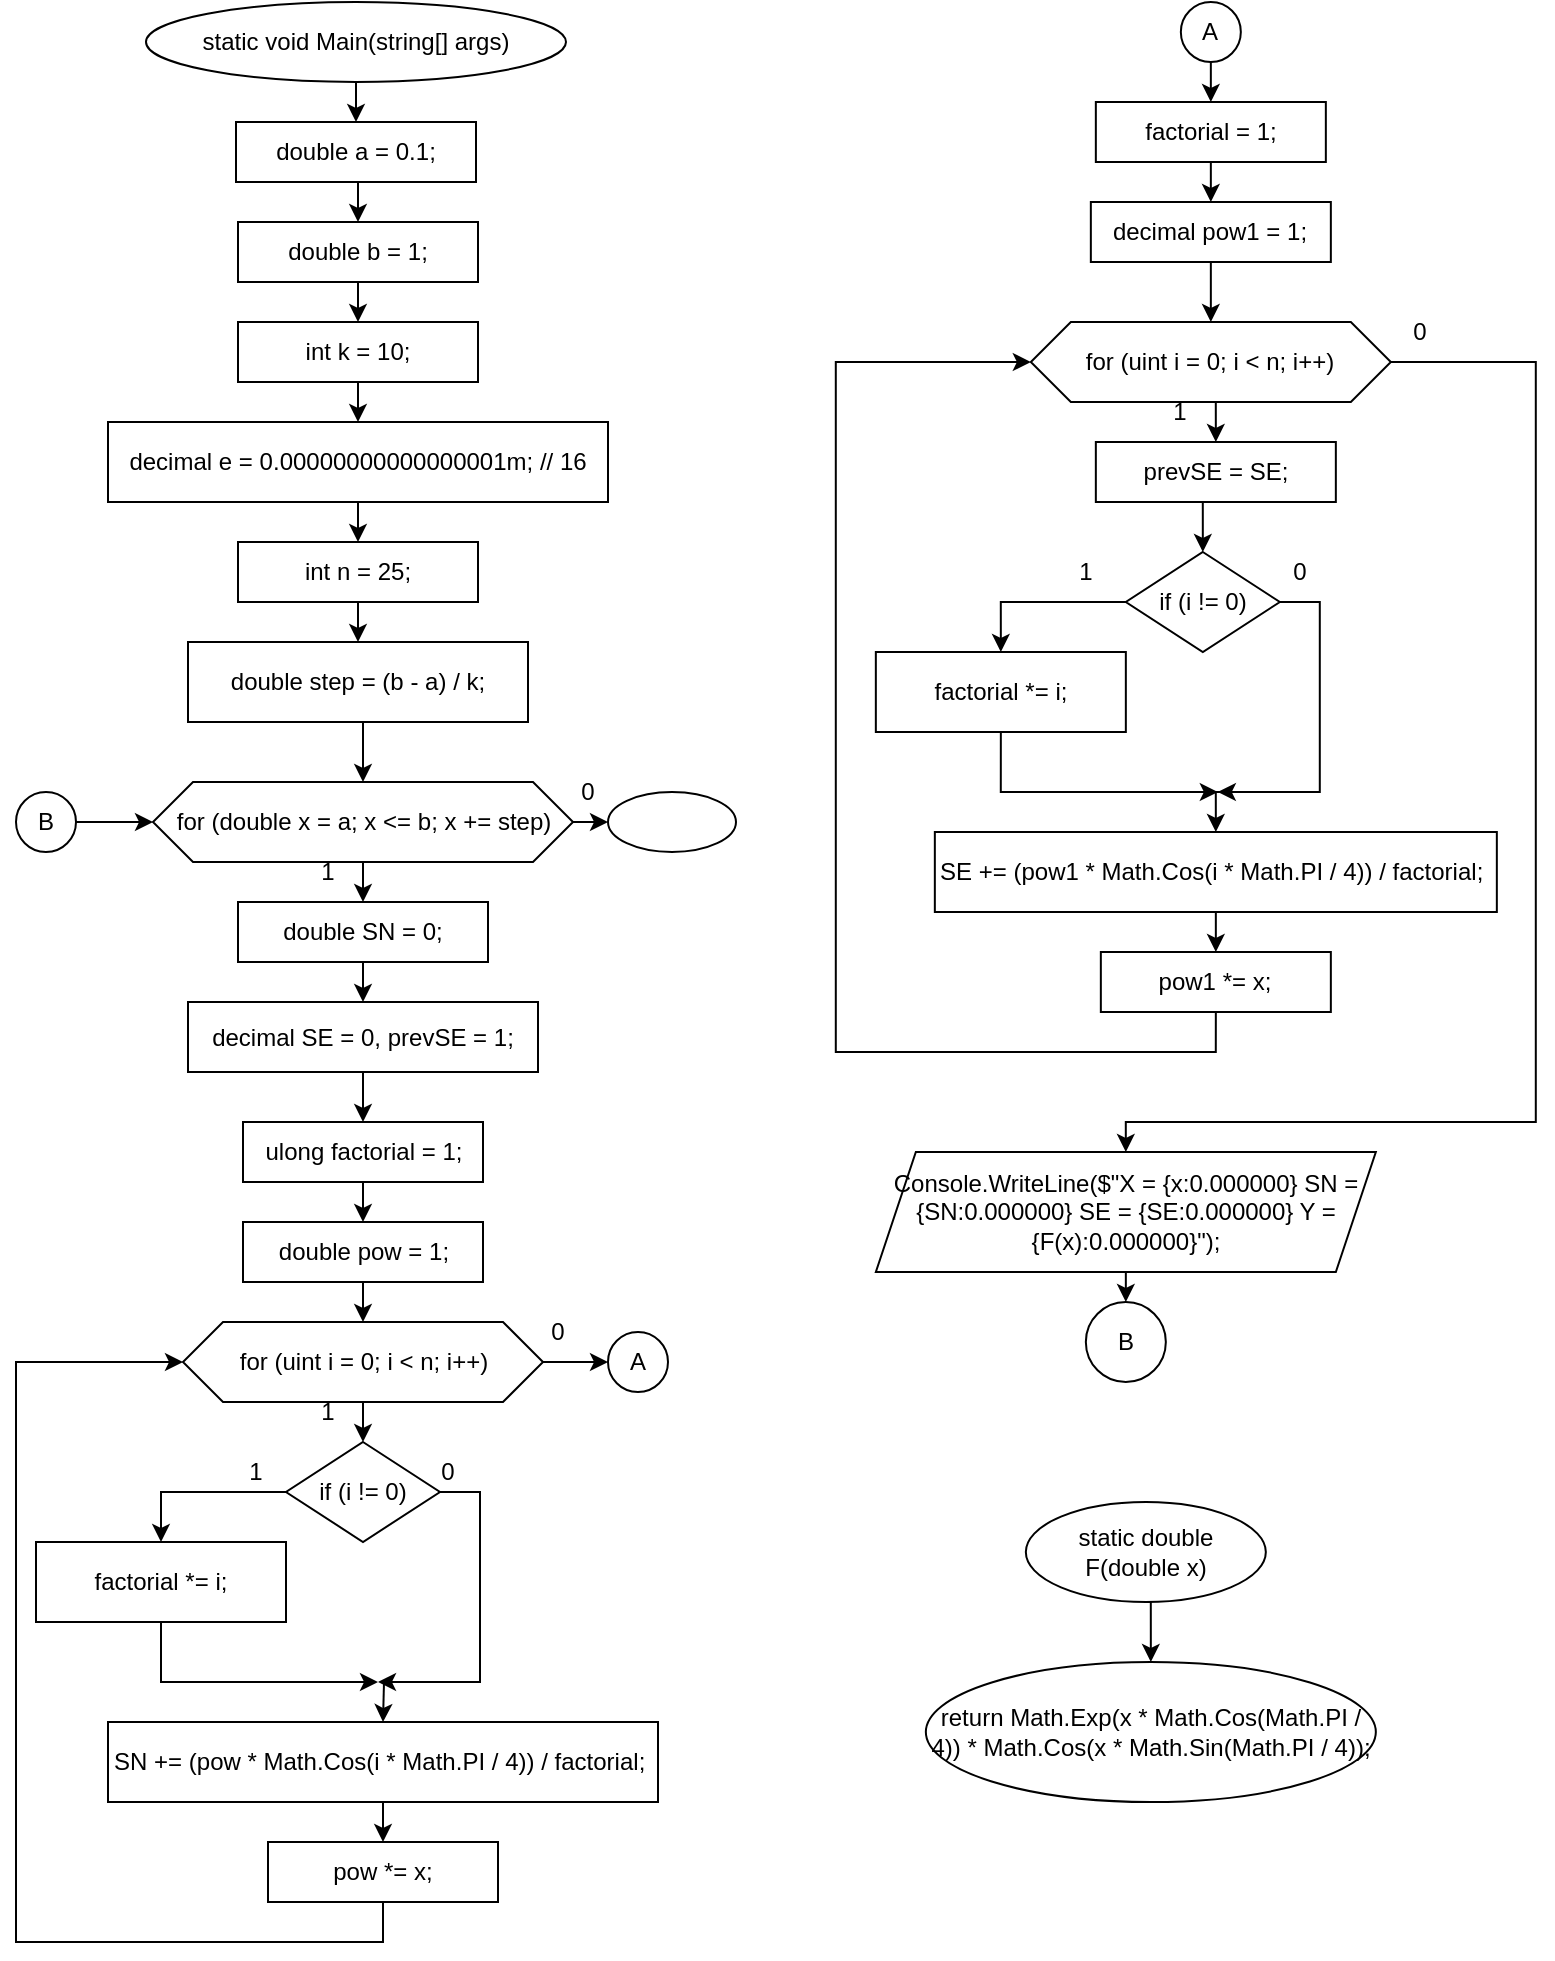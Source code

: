 <mxfile version="15.9.1" type="device"><diagram id="_oUwv5b_enFDWRTx-gc5" name="Page-1"><mxGraphModel dx="1000" dy="1069" grid="1" gridSize="10" guides="1" tooltips="1" connect="1" arrows="1" fold="1" page="1" pageScale="1" pageWidth="827" pageHeight="1169" math="0" shadow="0"><root><mxCell id="0"/><mxCell id="1" parent="0"/><mxCell id="S-e81joDmfgzl6phztBI-8" style="edgeStyle=orthogonalEdgeStyle;rounded=0;orthogonalLoop=1;jettySize=auto;html=1;exitX=0.5;exitY=1;exitDx=0;exitDy=0;entryX=0.5;entryY=0;entryDx=0;entryDy=0;" edge="1" parent="1" source="S-e81joDmfgzl6phztBI-1" target="S-e81joDmfgzl6phztBI-2"><mxGeometry relative="1" as="geometry"/></mxCell><mxCell id="S-e81joDmfgzl6phztBI-1" value="&lt;span class=&quot;pl-k&quot;&gt;static&lt;/span&gt; &lt;span class=&quot;pl-k&quot;&gt;void&lt;/span&gt; &lt;span class=&quot;pl-en&quot;&gt;Main&lt;/span&gt;(&lt;span class=&quot;pl-k&quot;&gt;string&lt;/span&gt;[] &lt;span class=&quot;pl-en&quot;&gt;args&lt;/span&gt;)" style="ellipse;whiteSpace=wrap;html=1;" vertex="1" parent="1"><mxGeometry x="85" y="10" width="210" height="40" as="geometry"/></mxCell><mxCell id="S-e81joDmfgzl6phztBI-9" style="edgeStyle=orthogonalEdgeStyle;rounded=0;orthogonalLoop=1;jettySize=auto;html=1;exitX=0.5;exitY=1;exitDx=0;exitDy=0;entryX=0.5;entryY=0;entryDx=0;entryDy=0;" edge="1" parent="1" source="S-e81joDmfgzl6phztBI-2" target="S-e81joDmfgzl6phztBI-3"><mxGeometry relative="1" as="geometry"/></mxCell><mxCell id="S-e81joDmfgzl6phztBI-2" value="&lt;span class=&quot;pl-k&quot;&gt;double&lt;/span&gt; &lt;span class=&quot;pl-en&quot;&gt;a&lt;/span&gt; &lt;span class=&quot;pl-k&quot;&gt;=&lt;/span&gt; &lt;span class=&quot;pl-c1&quot;&gt;0&lt;/span&gt;&lt;span class=&quot;pl-c1&quot;&gt;.&lt;/span&gt;&lt;span class=&quot;pl-c1&quot;&gt;1&lt;/span&gt;;" style="rounded=0;whiteSpace=wrap;html=1;" vertex="1" parent="1"><mxGeometry x="130" y="70" width="120" height="30" as="geometry"/></mxCell><mxCell id="S-e81joDmfgzl6phztBI-10" style="edgeStyle=orthogonalEdgeStyle;rounded=0;orthogonalLoop=1;jettySize=auto;html=1;exitX=0.5;exitY=1;exitDx=0;exitDy=0;entryX=0.5;entryY=0;entryDx=0;entryDy=0;" edge="1" parent="1" source="S-e81joDmfgzl6phztBI-3" target="S-e81joDmfgzl6phztBI-4"><mxGeometry relative="1" as="geometry"/></mxCell><mxCell id="S-e81joDmfgzl6phztBI-3" value="&lt;span class=&quot;pl-k&quot;&gt;double&lt;/span&gt; &lt;span class=&quot;pl-en&quot;&gt;b&lt;/span&gt; &lt;span class=&quot;pl-k&quot;&gt;=&lt;/span&gt; &lt;span class=&quot;pl-c1&quot;&gt;1&lt;/span&gt;;" style="rounded=0;whiteSpace=wrap;html=1;" vertex="1" parent="1"><mxGeometry x="131" y="120" width="120" height="30" as="geometry"/></mxCell><mxCell id="S-e81joDmfgzl6phztBI-11" style="edgeStyle=orthogonalEdgeStyle;rounded=0;orthogonalLoop=1;jettySize=auto;html=1;exitX=0.5;exitY=1;exitDx=0;exitDy=0;entryX=0.5;entryY=0;entryDx=0;entryDy=0;" edge="1" parent="1" source="S-e81joDmfgzl6phztBI-4" target="S-e81joDmfgzl6phztBI-5"><mxGeometry relative="1" as="geometry"/></mxCell><mxCell id="S-e81joDmfgzl6phztBI-4" value="&lt;span class=&quot;pl-k&quot;&gt;int&lt;/span&gt; &lt;span class=&quot;pl-en&quot;&gt;k&lt;/span&gt; &lt;span class=&quot;pl-k&quot;&gt;=&lt;/span&gt; &lt;span class=&quot;pl-c1&quot;&gt;10&lt;/span&gt;;" style="rounded=0;whiteSpace=wrap;html=1;" vertex="1" parent="1"><mxGeometry x="131" y="170" width="120" height="30" as="geometry"/></mxCell><mxCell id="S-e81joDmfgzl6phztBI-12" style="edgeStyle=orthogonalEdgeStyle;rounded=0;orthogonalLoop=1;jettySize=auto;html=1;exitX=0.5;exitY=1;exitDx=0;exitDy=0;entryX=0.5;entryY=0;entryDx=0;entryDy=0;" edge="1" parent="1" source="S-e81joDmfgzl6phztBI-5" target="S-e81joDmfgzl6phztBI-6"><mxGeometry relative="1" as="geometry"/></mxCell><mxCell id="S-e81joDmfgzl6phztBI-5" value="&lt;span class=&quot;pl-k&quot;&gt;decimal&lt;/span&gt; &lt;span class=&quot;pl-en&quot;&gt;e&lt;/span&gt; &lt;span class=&quot;pl-k&quot;&gt;=&lt;/span&gt; &lt;span class=&quot;pl-c1&quot;&gt;0&lt;/span&gt;&lt;span class=&quot;pl-c1&quot;&gt;.&lt;/span&gt;&lt;span class=&quot;pl-c1&quot;&gt;00000000000000001&lt;/span&gt;&lt;span class=&quot;pl-c1&quot;&gt;m&lt;/span&gt;; &lt;span class=&quot;pl-c&quot;&gt;&lt;span class=&quot;pl-c&quot;&gt;//&lt;/span&gt; 16&lt;/span&gt;" style="rounded=0;whiteSpace=wrap;html=1;" vertex="1" parent="1"><mxGeometry x="66" y="220" width="250" height="40" as="geometry"/></mxCell><mxCell id="S-e81joDmfgzl6phztBI-13" style="edgeStyle=orthogonalEdgeStyle;rounded=0;orthogonalLoop=1;jettySize=auto;html=1;exitX=0.5;exitY=1;exitDx=0;exitDy=0;entryX=0.5;entryY=0;entryDx=0;entryDy=0;" edge="1" parent="1" source="S-e81joDmfgzl6phztBI-6" target="S-e81joDmfgzl6phztBI-7"><mxGeometry relative="1" as="geometry"/></mxCell><mxCell id="S-e81joDmfgzl6phztBI-6" value="&lt;span class=&quot;pl-k&quot;&gt;int&lt;/span&gt; &lt;span class=&quot;pl-en&quot;&gt;n&lt;/span&gt; &lt;span class=&quot;pl-k&quot;&gt;=&lt;/span&gt; &lt;span class=&quot;pl-c1&quot;&gt;25&lt;/span&gt;;" style="rounded=0;whiteSpace=wrap;html=1;" vertex="1" parent="1"><mxGeometry x="131" y="280" width="120" height="30" as="geometry"/></mxCell><mxCell id="S-e81joDmfgzl6phztBI-19" style="edgeStyle=orthogonalEdgeStyle;rounded=0;orthogonalLoop=1;jettySize=auto;html=1;exitX=0.5;exitY=1;exitDx=0;exitDy=0;entryX=0.5;entryY=0;entryDx=0;entryDy=0;" edge="1" parent="1" source="S-e81joDmfgzl6phztBI-7" target="S-e81joDmfgzl6phztBI-14"><mxGeometry relative="1" as="geometry"/></mxCell><mxCell id="S-e81joDmfgzl6phztBI-7" value="&lt;span class=&quot;pl-k&quot;&gt;double&lt;/span&gt; &lt;span class=&quot;pl-en&quot;&gt;step&lt;/span&gt; &lt;span class=&quot;pl-k&quot;&gt;=&lt;/span&gt; (&lt;span class=&quot;pl-smi&quot;&gt;b&lt;/span&gt; &lt;span class=&quot;pl-k&quot;&gt;-&lt;/span&gt; &lt;span class=&quot;pl-smi&quot;&gt;a&lt;/span&gt;) &lt;span class=&quot;pl-k&quot;&gt;/&lt;/span&gt; &lt;span class=&quot;pl-smi&quot;&gt;k&lt;/span&gt;;" style="rounded=0;whiteSpace=wrap;html=1;" vertex="1" parent="1"><mxGeometry x="106" y="330" width="170" height="40" as="geometry"/></mxCell><mxCell id="S-e81joDmfgzl6phztBI-20" style="edgeStyle=orthogonalEdgeStyle;rounded=0;orthogonalLoop=1;jettySize=auto;html=1;exitX=0.5;exitY=1;exitDx=0;exitDy=0;entryX=0.5;entryY=0;entryDx=0;entryDy=0;" edge="1" parent="1" source="S-e81joDmfgzl6phztBI-14" target="S-e81joDmfgzl6phztBI-15"><mxGeometry relative="1" as="geometry"/></mxCell><mxCell id="S-e81joDmfgzl6phztBI-66" style="edgeStyle=orthogonalEdgeStyle;rounded=0;orthogonalLoop=1;jettySize=auto;html=1;exitX=1;exitY=0.5;exitDx=0;exitDy=0;entryX=0;entryY=0.5;entryDx=0;entryDy=0;" edge="1" parent="1" source="S-e81joDmfgzl6phztBI-14" target="S-e81joDmfgzl6phztBI-65"><mxGeometry relative="1" as="geometry"/></mxCell><mxCell id="S-e81joDmfgzl6phztBI-14" value="&lt;span class=&quot;pl-k&quot;&gt;for&lt;/span&gt; (&lt;span class=&quot;pl-k&quot;&gt;double&lt;/span&gt; &lt;span class=&quot;pl-en&quot;&gt;x&lt;/span&gt; &lt;span class=&quot;pl-k&quot;&gt;=&lt;/span&gt; &lt;span class=&quot;pl-smi&quot;&gt;a&lt;/span&gt;; &lt;span class=&quot;pl-smi&quot;&gt;x&lt;/span&gt; &lt;span class=&quot;pl-k&quot;&gt;&amp;lt;=&lt;/span&gt; &lt;span class=&quot;pl-smi&quot;&gt;b&lt;/span&gt;; &lt;span class=&quot;pl-smi&quot;&gt;x&lt;/span&gt; &lt;span class=&quot;pl-k&quot;&gt;+=&lt;/span&gt; &lt;span class=&quot;pl-smi&quot;&gt;step&lt;/span&gt;)" style="shape=hexagon;perimeter=hexagonPerimeter2;whiteSpace=wrap;html=1;fixedSize=1;" vertex="1" parent="1"><mxGeometry x="88.5" y="400" width="210" height="40" as="geometry"/></mxCell><mxCell id="S-e81joDmfgzl6phztBI-21" style="edgeStyle=orthogonalEdgeStyle;rounded=0;orthogonalLoop=1;jettySize=auto;html=1;exitX=0.5;exitY=1;exitDx=0;exitDy=0;entryX=0.5;entryY=0;entryDx=0;entryDy=0;" edge="1" parent="1" source="S-e81joDmfgzl6phztBI-15" target="S-e81joDmfgzl6phztBI-16"><mxGeometry relative="1" as="geometry"/></mxCell><mxCell id="S-e81joDmfgzl6phztBI-15" value="&lt;span class=&quot;pl-k&quot;&gt;double&lt;/span&gt; &lt;span class=&quot;pl-en&quot;&gt;SN&lt;/span&gt; &lt;span class=&quot;pl-k&quot;&gt;=&lt;/span&gt; &lt;span class=&quot;pl-c1&quot;&gt;0&lt;/span&gt;;" style="rounded=0;whiteSpace=wrap;html=1;" vertex="1" parent="1"><mxGeometry x="131" y="460" width="125" height="30" as="geometry"/></mxCell><mxCell id="S-e81joDmfgzl6phztBI-22" style="edgeStyle=orthogonalEdgeStyle;rounded=0;orthogonalLoop=1;jettySize=auto;html=1;exitX=0.5;exitY=1;exitDx=0;exitDy=0;entryX=0.5;entryY=0;entryDx=0;entryDy=0;" edge="1" parent="1" source="S-e81joDmfgzl6phztBI-16" target="S-e81joDmfgzl6phztBI-17"><mxGeometry relative="1" as="geometry"/></mxCell><mxCell id="S-e81joDmfgzl6phztBI-16" value="&lt;span class=&quot;pl-k&quot;&gt;decimal&lt;/span&gt; &lt;span class=&quot;pl-en&quot;&gt;SE&lt;/span&gt; &lt;span class=&quot;pl-k&quot;&gt;=&lt;/span&gt; &lt;span class=&quot;pl-c1&quot;&gt;0&lt;/span&gt;, &lt;span class=&quot;pl-en&quot;&gt;prevSE&lt;/span&gt; &lt;span class=&quot;pl-k&quot;&gt;=&lt;/span&gt; &lt;span class=&quot;pl-c1&quot;&gt;1&lt;/span&gt;;" style="rounded=0;whiteSpace=wrap;html=1;" vertex="1" parent="1"><mxGeometry x="106" y="510" width="175" height="35" as="geometry"/></mxCell><mxCell id="S-e81joDmfgzl6phztBI-23" style="edgeStyle=orthogonalEdgeStyle;rounded=0;orthogonalLoop=1;jettySize=auto;html=1;exitX=0.5;exitY=1;exitDx=0;exitDy=0;entryX=0.5;entryY=0;entryDx=0;entryDy=0;" edge="1" parent="1" source="S-e81joDmfgzl6phztBI-17" target="S-e81joDmfgzl6phztBI-18"><mxGeometry relative="1" as="geometry"/></mxCell><mxCell id="S-e81joDmfgzl6phztBI-17" value="&lt;span class=&quot;pl-k&quot;&gt;ulong&lt;/span&gt; &lt;span class=&quot;pl-en&quot;&gt;factorial&lt;/span&gt; &lt;span class=&quot;pl-k&quot;&gt;=&lt;/span&gt; &lt;span class=&quot;pl-c1&quot;&gt;1&lt;/span&gt;;" style="rounded=0;whiteSpace=wrap;html=1;" vertex="1" parent="1"><mxGeometry x="133.5" y="570" width="120" height="30" as="geometry"/></mxCell><mxCell id="S-e81joDmfgzl6phztBI-25" style="edgeStyle=orthogonalEdgeStyle;rounded=0;orthogonalLoop=1;jettySize=auto;html=1;exitX=0.5;exitY=1;exitDx=0;exitDy=0;entryX=0.5;entryY=0;entryDx=0;entryDy=0;" edge="1" parent="1" source="S-e81joDmfgzl6phztBI-18" target="S-e81joDmfgzl6phztBI-24"><mxGeometry relative="1" as="geometry"/></mxCell><mxCell id="S-e81joDmfgzl6phztBI-18" value="&lt;span class=&quot;pl-k&quot;&gt;double&lt;/span&gt; &lt;span class=&quot;pl-en&quot;&gt;pow&lt;/span&gt; &lt;span class=&quot;pl-k&quot;&gt;=&lt;/span&gt; &lt;span class=&quot;pl-c1&quot;&gt;1&lt;/span&gt;;" style="rounded=0;whiteSpace=wrap;html=1;" vertex="1" parent="1"><mxGeometry x="133.5" y="620" width="120" height="30" as="geometry"/></mxCell><mxCell id="S-e81joDmfgzl6phztBI-27" style="edgeStyle=orthogonalEdgeStyle;rounded=0;orthogonalLoop=1;jettySize=auto;html=1;exitX=0.5;exitY=1;exitDx=0;exitDy=0;entryX=0.5;entryY=0;entryDx=0;entryDy=0;" edge="1" parent="1" source="S-e81joDmfgzl6phztBI-24" target="S-e81joDmfgzl6phztBI-26"><mxGeometry relative="1" as="geometry"/></mxCell><mxCell id="S-e81joDmfgzl6phztBI-56" style="edgeStyle=orthogonalEdgeStyle;rounded=0;orthogonalLoop=1;jettySize=auto;html=1;exitX=1;exitY=0.5;exitDx=0;exitDy=0;entryX=0;entryY=0.5;entryDx=0;entryDy=0;" edge="1" parent="1" source="S-e81joDmfgzl6phztBI-24" target="S-e81joDmfgzl6phztBI-36"><mxGeometry relative="1" as="geometry"/></mxCell><mxCell id="S-e81joDmfgzl6phztBI-24" value="&lt;span class=&quot;pl-k&quot;&gt;for&lt;/span&gt; (&lt;span class=&quot;pl-k&quot;&gt;uint&lt;/span&gt; &lt;span class=&quot;pl-en&quot;&gt;i&lt;/span&gt; &lt;span class=&quot;pl-k&quot;&gt;=&lt;/span&gt; &lt;span class=&quot;pl-c1&quot;&gt;0&lt;/span&gt;; &lt;span class=&quot;pl-smi&quot;&gt;i&lt;/span&gt; &lt;span class=&quot;pl-k&quot;&gt;&amp;lt;&lt;/span&gt; &lt;span class=&quot;pl-smi&quot;&gt;n&lt;/span&gt;; &lt;span class=&quot;pl-smi&quot;&gt;i&lt;/span&gt;&lt;span class=&quot;pl-k&quot;&gt;++&lt;/span&gt;)" style="shape=hexagon;perimeter=hexagonPerimeter2;whiteSpace=wrap;html=1;fixedSize=1;" vertex="1" parent="1"><mxGeometry x="103.5" y="670" width="180" height="40" as="geometry"/></mxCell><mxCell id="S-e81joDmfgzl6phztBI-29" style="edgeStyle=orthogonalEdgeStyle;rounded=0;orthogonalLoop=1;jettySize=auto;html=1;exitX=0;exitY=0.5;exitDx=0;exitDy=0;entryX=0.5;entryY=0;entryDx=0;entryDy=0;" edge="1" parent="1" source="S-e81joDmfgzl6phztBI-26" target="S-e81joDmfgzl6phztBI-28"><mxGeometry relative="1" as="geometry"/></mxCell><mxCell id="S-e81joDmfgzl6phztBI-31" style="edgeStyle=orthogonalEdgeStyle;rounded=0;orthogonalLoop=1;jettySize=auto;html=1;exitX=1;exitY=0.5;exitDx=0;exitDy=0;" edge="1" parent="1" source="S-e81joDmfgzl6phztBI-26"><mxGeometry relative="1" as="geometry"><mxPoint x="201" y="850" as="targetPoint"/><Array as="points"><mxPoint x="252" y="755"/><mxPoint x="252" y="850"/></Array></mxGeometry></mxCell><mxCell id="S-e81joDmfgzl6phztBI-26" value="&lt;span class=&quot;pl-k&quot;&gt;if&lt;/span&gt; (&lt;span class=&quot;pl-smi&quot;&gt;i&lt;/span&gt; &lt;span class=&quot;pl-k&quot;&gt;!=&lt;/span&gt; &lt;span class=&quot;pl-c1&quot;&gt;0&lt;/span&gt;)" style="rhombus;whiteSpace=wrap;html=1;" vertex="1" parent="1"><mxGeometry x="155" y="730" width="77" height="50" as="geometry"/></mxCell><mxCell id="S-e81joDmfgzl6phztBI-30" style="edgeStyle=orthogonalEdgeStyle;rounded=0;orthogonalLoop=1;jettySize=auto;html=1;exitX=0.5;exitY=1;exitDx=0;exitDy=0;" edge="1" parent="1" source="S-e81joDmfgzl6phztBI-28"><mxGeometry relative="1" as="geometry"><mxPoint x="201" y="850" as="targetPoint"/><Array as="points"><mxPoint x="93" y="850"/></Array></mxGeometry></mxCell><mxCell id="S-e81joDmfgzl6phztBI-28" value="&lt;span class=&quot;pl-smi&quot;&gt;factorial&lt;/span&gt; &lt;span class=&quot;pl-k&quot;&gt;*=&lt;/span&gt; &lt;span class=&quot;pl-smi&quot;&gt;i&lt;/span&gt;;" style="rounded=0;whiteSpace=wrap;html=1;" vertex="1" parent="1"><mxGeometry x="30" y="780" width="125" height="40" as="geometry"/></mxCell><mxCell id="S-e81joDmfgzl6phztBI-33" style="edgeStyle=orthogonalEdgeStyle;rounded=0;orthogonalLoop=1;jettySize=auto;html=1;entryX=0.5;entryY=0;entryDx=0;entryDy=0;" edge="1" parent="1" target="S-e81joDmfgzl6phztBI-32"><mxGeometry relative="1" as="geometry"><mxPoint x="221" y="1010" as="targetPoint"/><mxPoint x="204" y="850" as="sourcePoint"/></mxGeometry></mxCell><mxCell id="S-e81joDmfgzl6phztBI-35" style="edgeStyle=orthogonalEdgeStyle;rounded=0;orthogonalLoop=1;jettySize=auto;html=1;exitX=0.5;exitY=1;exitDx=0;exitDy=0;entryX=0.5;entryY=0;entryDx=0;entryDy=0;" edge="1" parent="1" source="S-e81joDmfgzl6phztBI-32" target="S-e81joDmfgzl6phztBI-34"><mxGeometry relative="1" as="geometry"/></mxCell><mxCell id="S-e81joDmfgzl6phztBI-32" value="&lt;span class=&quot;pl-smi&quot;&gt;SN&lt;/span&gt; &lt;span class=&quot;pl-k&quot;&gt;+=&lt;/span&gt; (&lt;span class=&quot;pl-smi&quot;&gt;pow&lt;/span&gt; &lt;span class=&quot;pl-k&quot;&gt;*&lt;/span&gt; &lt;span class=&quot;pl-smi&quot;&gt;Math&lt;/span&gt;.&lt;span class=&quot;pl-en&quot;&gt;Cos&lt;/span&gt;(&lt;span class=&quot;pl-smi&quot;&gt;i&lt;/span&gt; &lt;span class=&quot;pl-k&quot;&gt;*&lt;/span&gt; &lt;span class=&quot;pl-smi&quot;&gt;Math&lt;/span&gt;.&lt;span class=&quot;pl-smi&quot;&gt;PI&lt;/span&gt; &lt;span class=&quot;pl-k&quot;&gt;/&lt;/span&gt; &lt;span class=&quot;pl-c1&quot;&gt;4&lt;/span&gt;)) &lt;span class=&quot;pl-k&quot;&gt;/&lt;/span&gt; &lt;span class=&quot;pl-smi&quot;&gt;factorial&lt;/span&gt;;&amp;nbsp;" style="rounded=0;whiteSpace=wrap;html=1;" vertex="1" parent="1"><mxGeometry x="66" y="870" width="275" height="40" as="geometry"/></mxCell><mxCell id="S-e81joDmfgzl6phztBI-37" style="edgeStyle=orthogonalEdgeStyle;rounded=0;orthogonalLoop=1;jettySize=auto;html=1;exitX=0.5;exitY=1;exitDx=0;exitDy=0;entryX=0;entryY=0.5;entryDx=0;entryDy=0;" edge="1" parent="1" source="S-e81joDmfgzl6phztBI-34" target="S-e81joDmfgzl6phztBI-24"><mxGeometry relative="1" as="geometry"><Array as="points"><mxPoint x="204" y="980"/><mxPoint x="20" y="980"/><mxPoint x="20" y="690"/></Array></mxGeometry></mxCell><mxCell id="S-e81joDmfgzl6phztBI-34" value="&lt;span class=&quot;pl-smi&quot;&gt;pow&lt;/span&gt; &lt;span class=&quot;pl-k&quot;&gt;*=&lt;/span&gt; &lt;span class=&quot;pl-smi&quot;&gt;x&lt;/span&gt;;" style="rounded=0;whiteSpace=wrap;html=1;" vertex="1" parent="1"><mxGeometry x="146" y="930" width="115" height="30" as="geometry"/></mxCell><mxCell id="S-e81joDmfgzl6phztBI-36" value="A" style="ellipse;whiteSpace=wrap;html=1;aspect=fixed;" vertex="1" parent="1"><mxGeometry x="316" y="675" width="30" height="30" as="geometry"/></mxCell><mxCell id="S-e81joDmfgzl6phztBI-41" style="edgeStyle=orthogonalEdgeStyle;rounded=0;orthogonalLoop=1;jettySize=auto;html=1;exitX=0.5;exitY=1;exitDx=0;exitDy=0;entryX=0.5;entryY=0;entryDx=0;entryDy=0;" edge="1" parent="1" source="S-e81joDmfgzl6phztBI-38" target="S-e81joDmfgzl6phztBI-39"><mxGeometry relative="1" as="geometry"/></mxCell><mxCell id="S-e81joDmfgzl6phztBI-38" value="A" style="ellipse;whiteSpace=wrap;html=1;aspect=fixed;" vertex="1" parent="1"><mxGeometry x="602.42" y="10" width="30" height="30" as="geometry"/></mxCell><mxCell id="S-e81joDmfgzl6phztBI-42" style="edgeStyle=orthogonalEdgeStyle;rounded=0;orthogonalLoop=1;jettySize=auto;html=1;exitX=0.5;exitY=1;exitDx=0;exitDy=0;entryX=0.5;entryY=0;entryDx=0;entryDy=0;" edge="1" parent="1" source="S-e81joDmfgzl6phztBI-39" target="S-e81joDmfgzl6phztBI-40"><mxGeometry relative="1" as="geometry"/></mxCell><mxCell id="S-e81joDmfgzl6phztBI-39" value="&lt;span class=&quot;pl-smi&quot;&gt;factorial&lt;/span&gt; &lt;span class=&quot;pl-k&quot;&gt;=&lt;/span&gt; &lt;span class=&quot;pl-c1&quot;&gt;1&lt;/span&gt;;" style="rounded=0;whiteSpace=wrap;html=1;" vertex="1" parent="1"><mxGeometry x="559.92" y="60" width="115" height="30" as="geometry"/></mxCell><mxCell id="S-e81joDmfgzl6phztBI-55" style="edgeStyle=orthogonalEdgeStyle;rounded=0;orthogonalLoop=1;jettySize=auto;html=1;exitX=0.5;exitY=1;exitDx=0;exitDy=0;entryX=0.5;entryY=0;entryDx=0;entryDy=0;" edge="1" parent="1" source="S-e81joDmfgzl6phztBI-40" target="S-e81joDmfgzl6phztBI-44"><mxGeometry relative="1" as="geometry"/></mxCell><mxCell id="S-e81joDmfgzl6phztBI-40" value="&lt;span class=&quot;pl-k&quot;&gt;decimal&lt;/span&gt; &lt;span class=&quot;pl-en&quot;&gt;pow1&lt;/span&gt; &lt;span class=&quot;pl-k&quot;&gt;=&lt;/span&gt; &lt;span class=&quot;pl-c1&quot;&gt;1&lt;/span&gt;;" style="rounded=0;whiteSpace=wrap;html=1;" vertex="1" parent="1"><mxGeometry x="557.42" y="110" width="120" height="30" as="geometry"/></mxCell><mxCell id="S-e81joDmfgzl6phztBI-43" style="edgeStyle=orthogonalEdgeStyle;rounded=0;orthogonalLoop=1;jettySize=auto;html=1;exitX=0.5;exitY=1;exitDx=0;exitDy=0;entryX=0.5;entryY=0;entryDx=0;entryDy=0;" edge="1" parent="1" source="S-e81joDmfgzl6phztBI-44" target="S-e81joDmfgzl6phztBI-54"><mxGeometry relative="1" as="geometry"/></mxCell><mxCell id="S-e81joDmfgzl6phztBI-60" style="edgeStyle=orthogonalEdgeStyle;rounded=0;orthogonalLoop=1;jettySize=auto;html=1;exitX=1;exitY=0.5;exitDx=0;exitDy=0;entryX=0.5;entryY=0;entryDx=0;entryDy=0;" edge="1" parent="1" source="S-e81joDmfgzl6phztBI-44" target="S-e81joDmfgzl6phztBI-59"><mxGeometry relative="1" as="geometry"><Array as="points"><mxPoint x="779.92" y="190"/><mxPoint x="779.92" y="570"/><mxPoint x="574.92" y="570"/></Array></mxGeometry></mxCell><mxCell id="S-e81joDmfgzl6phztBI-44" value="&lt;span class=&quot;pl-k&quot;&gt;for&lt;/span&gt; (&lt;span class=&quot;pl-k&quot;&gt;uint&lt;/span&gt; &lt;span class=&quot;pl-en&quot;&gt;i&lt;/span&gt; &lt;span class=&quot;pl-k&quot;&gt;=&lt;/span&gt; &lt;span class=&quot;pl-c1&quot;&gt;0&lt;/span&gt;; &lt;span class=&quot;pl-smi&quot;&gt;i&lt;/span&gt; &lt;span class=&quot;pl-k&quot;&gt;&amp;lt;&lt;/span&gt; &lt;span class=&quot;pl-smi&quot;&gt;n&lt;/span&gt;; &lt;span class=&quot;pl-smi&quot;&gt;i&lt;/span&gt;&lt;span class=&quot;pl-k&quot;&gt;++&lt;/span&gt;)" style="shape=hexagon;perimeter=hexagonPerimeter2;whiteSpace=wrap;html=1;fixedSize=1;" vertex="1" parent="1"><mxGeometry x="527.42" y="170" width="180" height="40" as="geometry"/></mxCell><mxCell id="S-e81joDmfgzl6phztBI-45" style="edgeStyle=orthogonalEdgeStyle;rounded=0;orthogonalLoop=1;jettySize=auto;html=1;exitX=0;exitY=0.5;exitDx=0;exitDy=0;entryX=0.5;entryY=0;entryDx=0;entryDy=0;" edge="1" parent="1" source="S-e81joDmfgzl6phztBI-47" target="S-e81joDmfgzl6phztBI-49"><mxGeometry relative="1" as="geometry"/></mxCell><mxCell id="S-e81joDmfgzl6phztBI-46" style="edgeStyle=orthogonalEdgeStyle;rounded=0;orthogonalLoop=1;jettySize=auto;html=1;exitX=1;exitY=0.5;exitDx=0;exitDy=0;" edge="1" parent="1" source="S-e81joDmfgzl6phztBI-47"><mxGeometry relative="1" as="geometry"><mxPoint x="620.92" y="405" as="targetPoint"/><Array as="points"><mxPoint x="671.92" y="310"/><mxPoint x="671.92" y="405"/></Array></mxGeometry></mxCell><mxCell id="S-e81joDmfgzl6phztBI-47" value="&lt;span class=&quot;pl-k&quot;&gt;if&lt;/span&gt; (&lt;span class=&quot;pl-smi&quot;&gt;i&lt;/span&gt; &lt;span class=&quot;pl-k&quot;&gt;!=&lt;/span&gt; &lt;span class=&quot;pl-c1&quot;&gt;0&lt;/span&gt;)" style="rhombus;whiteSpace=wrap;html=1;" vertex="1" parent="1"><mxGeometry x="574.92" y="285" width="77" height="50" as="geometry"/></mxCell><mxCell id="S-e81joDmfgzl6phztBI-48" style="edgeStyle=orthogonalEdgeStyle;rounded=0;orthogonalLoop=1;jettySize=auto;html=1;exitX=0.5;exitY=1;exitDx=0;exitDy=0;" edge="1" parent="1" source="S-e81joDmfgzl6phztBI-49"><mxGeometry relative="1" as="geometry"><mxPoint x="620.92" y="405" as="targetPoint"/><Array as="points"><mxPoint x="512.92" y="405"/></Array></mxGeometry></mxCell><mxCell id="S-e81joDmfgzl6phztBI-49" value="&lt;span class=&quot;pl-smi&quot;&gt;factorial&lt;/span&gt; &lt;span class=&quot;pl-k&quot;&gt;*=&lt;/span&gt; &lt;span class=&quot;pl-smi&quot;&gt;i&lt;/span&gt;;" style="rounded=0;whiteSpace=wrap;html=1;" vertex="1" parent="1"><mxGeometry x="449.92" y="335" width="125" height="40" as="geometry"/></mxCell><mxCell id="S-e81joDmfgzl6phztBI-50" style="edgeStyle=orthogonalEdgeStyle;rounded=0;orthogonalLoop=1;jettySize=auto;html=1;entryX=0.5;entryY=0;entryDx=0;entryDy=0;" edge="1" parent="1" target="S-e81joDmfgzl6phztBI-52"><mxGeometry relative="1" as="geometry"><mxPoint x="640.92" y="565" as="targetPoint"/><mxPoint x="623.92" y="405" as="sourcePoint"/></mxGeometry></mxCell><mxCell id="S-e81joDmfgzl6phztBI-51" style="edgeStyle=orthogonalEdgeStyle;rounded=0;orthogonalLoop=1;jettySize=auto;html=1;exitX=0.5;exitY=1;exitDx=0;exitDy=0;entryX=0.5;entryY=0;entryDx=0;entryDy=0;" edge="1" parent="1" source="S-e81joDmfgzl6phztBI-52" target="S-e81joDmfgzl6phztBI-53"><mxGeometry relative="1" as="geometry"/></mxCell><mxCell id="S-e81joDmfgzl6phztBI-52" value="&lt;span class=&quot;pl-smi&quot;&gt;SE&lt;/span&gt;&amp;nbsp;&lt;span class=&quot;pl-k&quot;&gt;+=&lt;/span&gt; (&lt;span class=&quot;pl-smi&quot;&gt;pow1&lt;/span&gt; &lt;span class=&quot;pl-k&quot;&gt;*&lt;/span&gt; &lt;span class=&quot;pl-smi&quot;&gt;Math&lt;/span&gt;.&lt;span class=&quot;pl-en&quot;&gt;Cos&lt;/span&gt;(&lt;span class=&quot;pl-smi&quot;&gt;i&lt;/span&gt; &lt;span class=&quot;pl-k&quot;&gt;*&lt;/span&gt; &lt;span class=&quot;pl-smi&quot;&gt;Math&lt;/span&gt;.&lt;span class=&quot;pl-smi&quot;&gt;PI&lt;/span&gt; &lt;span class=&quot;pl-k&quot;&gt;/&lt;/span&gt; &lt;span class=&quot;pl-c1&quot;&gt;4&lt;/span&gt;)) &lt;span class=&quot;pl-k&quot;&gt;/&lt;/span&gt; &lt;span class=&quot;pl-smi&quot;&gt;factorial&lt;/span&gt;;&amp;nbsp;" style="rounded=0;whiteSpace=wrap;html=1;" vertex="1" parent="1"><mxGeometry x="479.42" y="425" width="281" height="40" as="geometry"/></mxCell><mxCell id="S-e81joDmfgzl6phztBI-58" style="edgeStyle=orthogonalEdgeStyle;rounded=0;orthogonalLoop=1;jettySize=auto;html=1;exitX=0.5;exitY=1;exitDx=0;exitDy=0;entryX=0;entryY=0.5;entryDx=0;entryDy=0;" edge="1" parent="1" source="S-e81joDmfgzl6phztBI-53" target="S-e81joDmfgzl6phztBI-44"><mxGeometry relative="1" as="geometry"><Array as="points"><mxPoint x="619.92" y="535"/><mxPoint x="429.92" y="535"/><mxPoint x="429.92" y="190"/></Array></mxGeometry></mxCell><mxCell id="S-e81joDmfgzl6phztBI-53" value="&lt;span class=&quot;pl-smi&quot;&gt;pow1&lt;/span&gt; &lt;span class=&quot;pl-k&quot;&gt;*=&lt;/span&gt; &lt;span class=&quot;pl-smi&quot;&gt;x&lt;/span&gt;;" style="rounded=0;whiteSpace=wrap;html=1;" vertex="1" parent="1"><mxGeometry x="562.42" y="485" width="115" height="30" as="geometry"/></mxCell><mxCell id="S-e81joDmfgzl6phztBI-57" style="edgeStyle=orthogonalEdgeStyle;rounded=0;orthogonalLoop=1;jettySize=auto;html=1;exitX=0.5;exitY=1;exitDx=0;exitDy=0;entryX=0.5;entryY=0;entryDx=0;entryDy=0;" edge="1" parent="1" source="S-e81joDmfgzl6phztBI-54" target="S-e81joDmfgzl6phztBI-47"><mxGeometry relative="1" as="geometry"/></mxCell><mxCell id="S-e81joDmfgzl6phztBI-54" value="&lt;span class=&quot;pl-smi&quot;&gt;prevSE&lt;/span&gt; &lt;span class=&quot;pl-k&quot;&gt;=&lt;/span&gt; &lt;span class=&quot;pl-smi&quot;&gt;SE&lt;/span&gt;;" style="rounded=0;whiteSpace=wrap;html=1;" vertex="1" parent="1"><mxGeometry x="559.92" y="230" width="120" height="30" as="geometry"/></mxCell><mxCell id="S-e81joDmfgzl6phztBI-62" style="edgeStyle=orthogonalEdgeStyle;rounded=0;orthogonalLoop=1;jettySize=auto;html=1;exitX=0.5;exitY=1;exitDx=0;exitDy=0;entryX=0.5;entryY=0;entryDx=0;entryDy=0;" edge="1" parent="1" source="S-e81joDmfgzl6phztBI-59" target="S-e81joDmfgzl6phztBI-61"><mxGeometry relative="1" as="geometry"/></mxCell><mxCell id="S-e81joDmfgzl6phztBI-59" value="&lt;span class=&quot;pl-smi&quot;&gt;Console&lt;/span&gt;.&lt;span class=&quot;pl-en&quot;&gt;WriteLine&lt;/span&gt;(&lt;span class=&quot;pl-s&quot;&gt;&lt;span class=&quot;pl-pds&quot;&gt;$&quot;&lt;/span&gt;X = {&lt;span class=&quot;pl-smi&quot;&gt;x&lt;/span&gt;:&lt;span class=&quot;pl-c1&quot;&gt;0&lt;/span&gt;&lt;span class=&quot;pl-c1&quot;&gt;.&lt;/span&gt;&lt;span class=&quot;pl-c1&quot;&gt;000000&lt;/span&gt;} SN = {&lt;span class=&quot;pl-smi&quot;&gt;SN&lt;/span&gt;:&lt;span class=&quot;pl-c1&quot;&gt;0&lt;/span&gt;&lt;span class=&quot;pl-c1&quot;&gt;.&lt;/span&gt;&lt;span class=&quot;pl-c1&quot;&gt;000000&lt;/span&gt;} SE = {&lt;span class=&quot;pl-smi&quot;&gt;SE&lt;/span&gt;:&lt;span class=&quot;pl-c1&quot;&gt;0&lt;/span&gt;&lt;span class=&quot;pl-c1&quot;&gt;.&lt;/span&gt;&lt;span class=&quot;pl-c1&quot;&gt;000000&lt;/span&gt;} Y = {&lt;span class=&quot;pl-en&quot;&gt;F&lt;/span&gt;(&lt;span class=&quot;pl-smi&quot;&gt;x&lt;/span&gt;):&lt;span class=&quot;pl-c1&quot;&gt;0&lt;/span&gt;&lt;span class=&quot;pl-c1&quot;&gt;.&lt;/span&gt;&lt;span class=&quot;pl-c1&quot;&gt;000000&lt;/span&gt;}&lt;span class=&quot;pl-pds&quot;&gt;&quot;&lt;/span&gt;&lt;/span&gt;);" style="shape=parallelogram;perimeter=parallelogramPerimeter;whiteSpace=wrap;html=1;fixedSize=1;" vertex="1" parent="1"><mxGeometry x="449.92" y="585" width="250" height="60" as="geometry"/></mxCell><mxCell id="S-e81joDmfgzl6phztBI-61" value="B" style="ellipse;whiteSpace=wrap;html=1;aspect=fixed;" vertex="1" parent="1"><mxGeometry x="554.92" y="660" width="40" height="40" as="geometry"/></mxCell><mxCell id="S-e81joDmfgzl6phztBI-64" style="edgeStyle=orthogonalEdgeStyle;rounded=0;orthogonalLoop=1;jettySize=auto;html=1;exitX=1;exitY=0.5;exitDx=0;exitDy=0;entryX=0;entryY=0.5;entryDx=0;entryDy=0;" edge="1" parent="1" source="S-e81joDmfgzl6phztBI-63" target="S-e81joDmfgzl6phztBI-14"><mxGeometry relative="1" as="geometry"/></mxCell><mxCell id="S-e81joDmfgzl6phztBI-63" value="B" style="ellipse;whiteSpace=wrap;html=1;aspect=fixed;" vertex="1" parent="1"><mxGeometry x="20" y="405" width="30" height="30" as="geometry"/></mxCell><mxCell id="S-e81joDmfgzl6phztBI-65" value="" style="ellipse;whiteSpace=wrap;html=1;" vertex="1" parent="1"><mxGeometry x="316" y="405" width="64" height="30" as="geometry"/></mxCell><mxCell id="S-e81joDmfgzl6phztBI-69" style="edgeStyle=orthogonalEdgeStyle;rounded=0;orthogonalLoop=1;jettySize=auto;html=1;exitX=0.5;exitY=1;exitDx=0;exitDy=0;entryX=0.5;entryY=0;entryDx=0;entryDy=0;" edge="1" parent="1" source="S-e81joDmfgzl6phztBI-67" target="S-e81joDmfgzl6phztBI-68"><mxGeometry relative="1" as="geometry"/></mxCell><mxCell id="S-e81joDmfgzl6phztBI-67" value="&lt;span class=&quot;pl-k&quot;&gt;static&lt;/span&gt; &lt;span class=&quot;pl-k&quot;&gt;double&lt;/span&gt; &lt;span class=&quot;pl-en&quot;&gt;F&lt;/span&gt;(&lt;span class=&quot;pl-k&quot;&gt;double&lt;/span&gt; &lt;span class=&quot;pl-en&quot;&gt;x&lt;/span&gt;)" style="ellipse;whiteSpace=wrap;html=1;" vertex="1" parent="1"><mxGeometry x="524.92" y="760" width="120" height="50" as="geometry"/></mxCell><mxCell id="S-e81joDmfgzl6phztBI-68" value="&lt;span class=&quot;pl-k&quot;&gt;return&lt;/span&gt; &lt;span class=&quot;pl-smi&quot;&gt;Math&lt;/span&gt;.&lt;span class=&quot;pl-en&quot;&gt;Exp&lt;/span&gt;(&lt;span class=&quot;pl-smi&quot;&gt;x&lt;/span&gt; &lt;span class=&quot;pl-k&quot;&gt;*&lt;/span&gt; &lt;span class=&quot;pl-smi&quot;&gt;Math&lt;/span&gt;.&lt;span class=&quot;pl-en&quot;&gt;Cos&lt;/span&gt;(&lt;span class=&quot;pl-smi&quot;&gt;Math&lt;/span&gt;.&lt;span class=&quot;pl-smi&quot;&gt;PI&lt;/span&gt; &lt;span class=&quot;pl-k&quot;&gt;/&lt;/span&gt; &lt;span class=&quot;pl-c1&quot;&gt;4&lt;/span&gt;)) &lt;span class=&quot;pl-k&quot;&gt;*&lt;/span&gt; &lt;span class=&quot;pl-smi&quot;&gt;Math&lt;/span&gt;.&lt;span class=&quot;pl-en&quot;&gt;Cos&lt;/span&gt;(&lt;span class=&quot;pl-smi&quot;&gt;x&lt;/span&gt; &lt;span class=&quot;pl-k&quot;&gt;*&lt;/span&gt; &lt;span class=&quot;pl-smi&quot;&gt;Math&lt;/span&gt;.&lt;span class=&quot;pl-en&quot;&gt;Sin&lt;/span&gt;(&lt;span class=&quot;pl-smi&quot;&gt;Math&lt;/span&gt;.&lt;span class=&quot;pl-smi&quot;&gt;PI&lt;/span&gt; &lt;span class=&quot;pl-k&quot;&gt;/&lt;/span&gt; &lt;span class=&quot;pl-c1&quot;&gt;4&lt;/span&gt;));" style="ellipse;whiteSpace=wrap;html=1;" vertex="1" parent="1"><mxGeometry x="474.92" y="840" width="225" height="70" as="geometry"/></mxCell><mxCell id="S-e81joDmfgzl6phztBI-70" value="1" style="text;html=1;strokeColor=none;fillColor=none;align=center;verticalAlign=middle;whiteSpace=wrap;rounded=0;" vertex="1" parent="1"><mxGeometry x="110" y="730" width="60" height="30" as="geometry"/></mxCell><mxCell id="S-e81joDmfgzl6phztBI-71" value="1" style="text;html=1;strokeColor=none;fillColor=none;align=center;verticalAlign=middle;whiteSpace=wrap;rounded=0;" vertex="1" parent="1"><mxGeometry x="146" y="700" width="60" height="30" as="geometry"/></mxCell><mxCell id="S-e81joDmfgzl6phztBI-72" value="1" style="text;html=1;strokeColor=none;fillColor=none;align=center;verticalAlign=middle;whiteSpace=wrap;rounded=0;" vertex="1" parent="1"><mxGeometry x="146" y="430" width="60" height="30" as="geometry"/></mxCell><mxCell id="S-e81joDmfgzl6phztBI-73" value="1" style="text;html=1;strokeColor=none;fillColor=none;align=center;verticalAlign=middle;whiteSpace=wrap;rounded=0;" vertex="1" parent="1"><mxGeometry x="572.42" y="200" width="60" height="30" as="geometry"/></mxCell><mxCell id="S-e81joDmfgzl6phztBI-74" value="1" style="text;html=1;strokeColor=none;fillColor=none;align=center;verticalAlign=middle;whiteSpace=wrap;rounded=0;" vertex="1" parent="1"><mxGeometry x="524.92" y="280" width="60" height="30" as="geometry"/></mxCell><mxCell id="S-e81joDmfgzl6phztBI-75" value="0" style="text;html=1;strokeColor=none;fillColor=none;align=center;verticalAlign=middle;whiteSpace=wrap;rounded=0;" vertex="1" parent="1"><mxGeometry x="276" y="390" width="60" height="30" as="geometry"/></mxCell><mxCell id="S-e81joDmfgzl6phztBI-76" value="0" style="text;html=1;strokeColor=none;fillColor=none;align=center;verticalAlign=middle;whiteSpace=wrap;rounded=0;" vertex="1" parent="1"><mxGeometry x="261" y="660" width="60" height="30" as="geometry"/></mxCell><mxCell id="S-e81joDmfgzl6phztBI-77" value="0" style="text;html=1;strokeColor=none;fillColor=none;align=center;verticalAlign=middle;whiteSpace=wrap;rounded=0;" vertex="1" parent="1"><mxGeometry x="206" y="730" width="60" height="30" as="geometry"/></mxCell><mxCell id="S-e81joDmfgzl6phztBI-78" value="0" style="text;html=1;strokeColor=none;fillColor=none;align=center;verticalAlign=middle;whiteSpace=wrap;rounded=0;" vertex="1" parent="1"><mxGeometry x="632.42" y="280" width="60" height="30" as="geometry"/></mxCell><mxCell id="S-e81joDmfgzl6phztBI-79" value="0" style="text;html=1;strokeColor=none;fillColor=none;align=center;verticalAlign=middle;whiteSpace=wrap;rounded=0;" vertex="1" parent="1"><mxGeometry x="692.42" y="160" width="60" height="30" as="geometry"/></mxCell></root></mxGraphModel></diagram></mxfile>